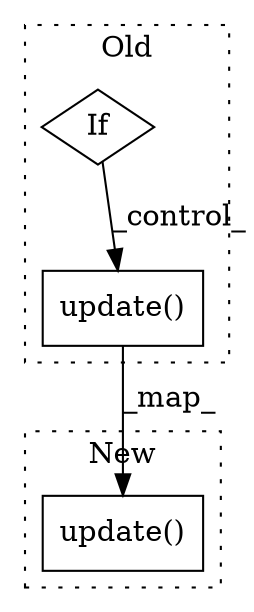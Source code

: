 digraph G {
subgraph cluster0 {
1 [label="update()" a="75" s="1870,1891" l="20,15" shape="box"];
3 [label="If" a="96" s="1769,1793" l="3,14" shape="diamond"];
label = "Old";
style="dotted";
}
subgraph cluster1 {
2 [label="update()" a="75" s="1326,1347" l="20,15" shape="box"];
label = "New";
style="dotted";
}
1 -> 2 [label="_map_"];
3 -> 1 [label="_control_"];
}
